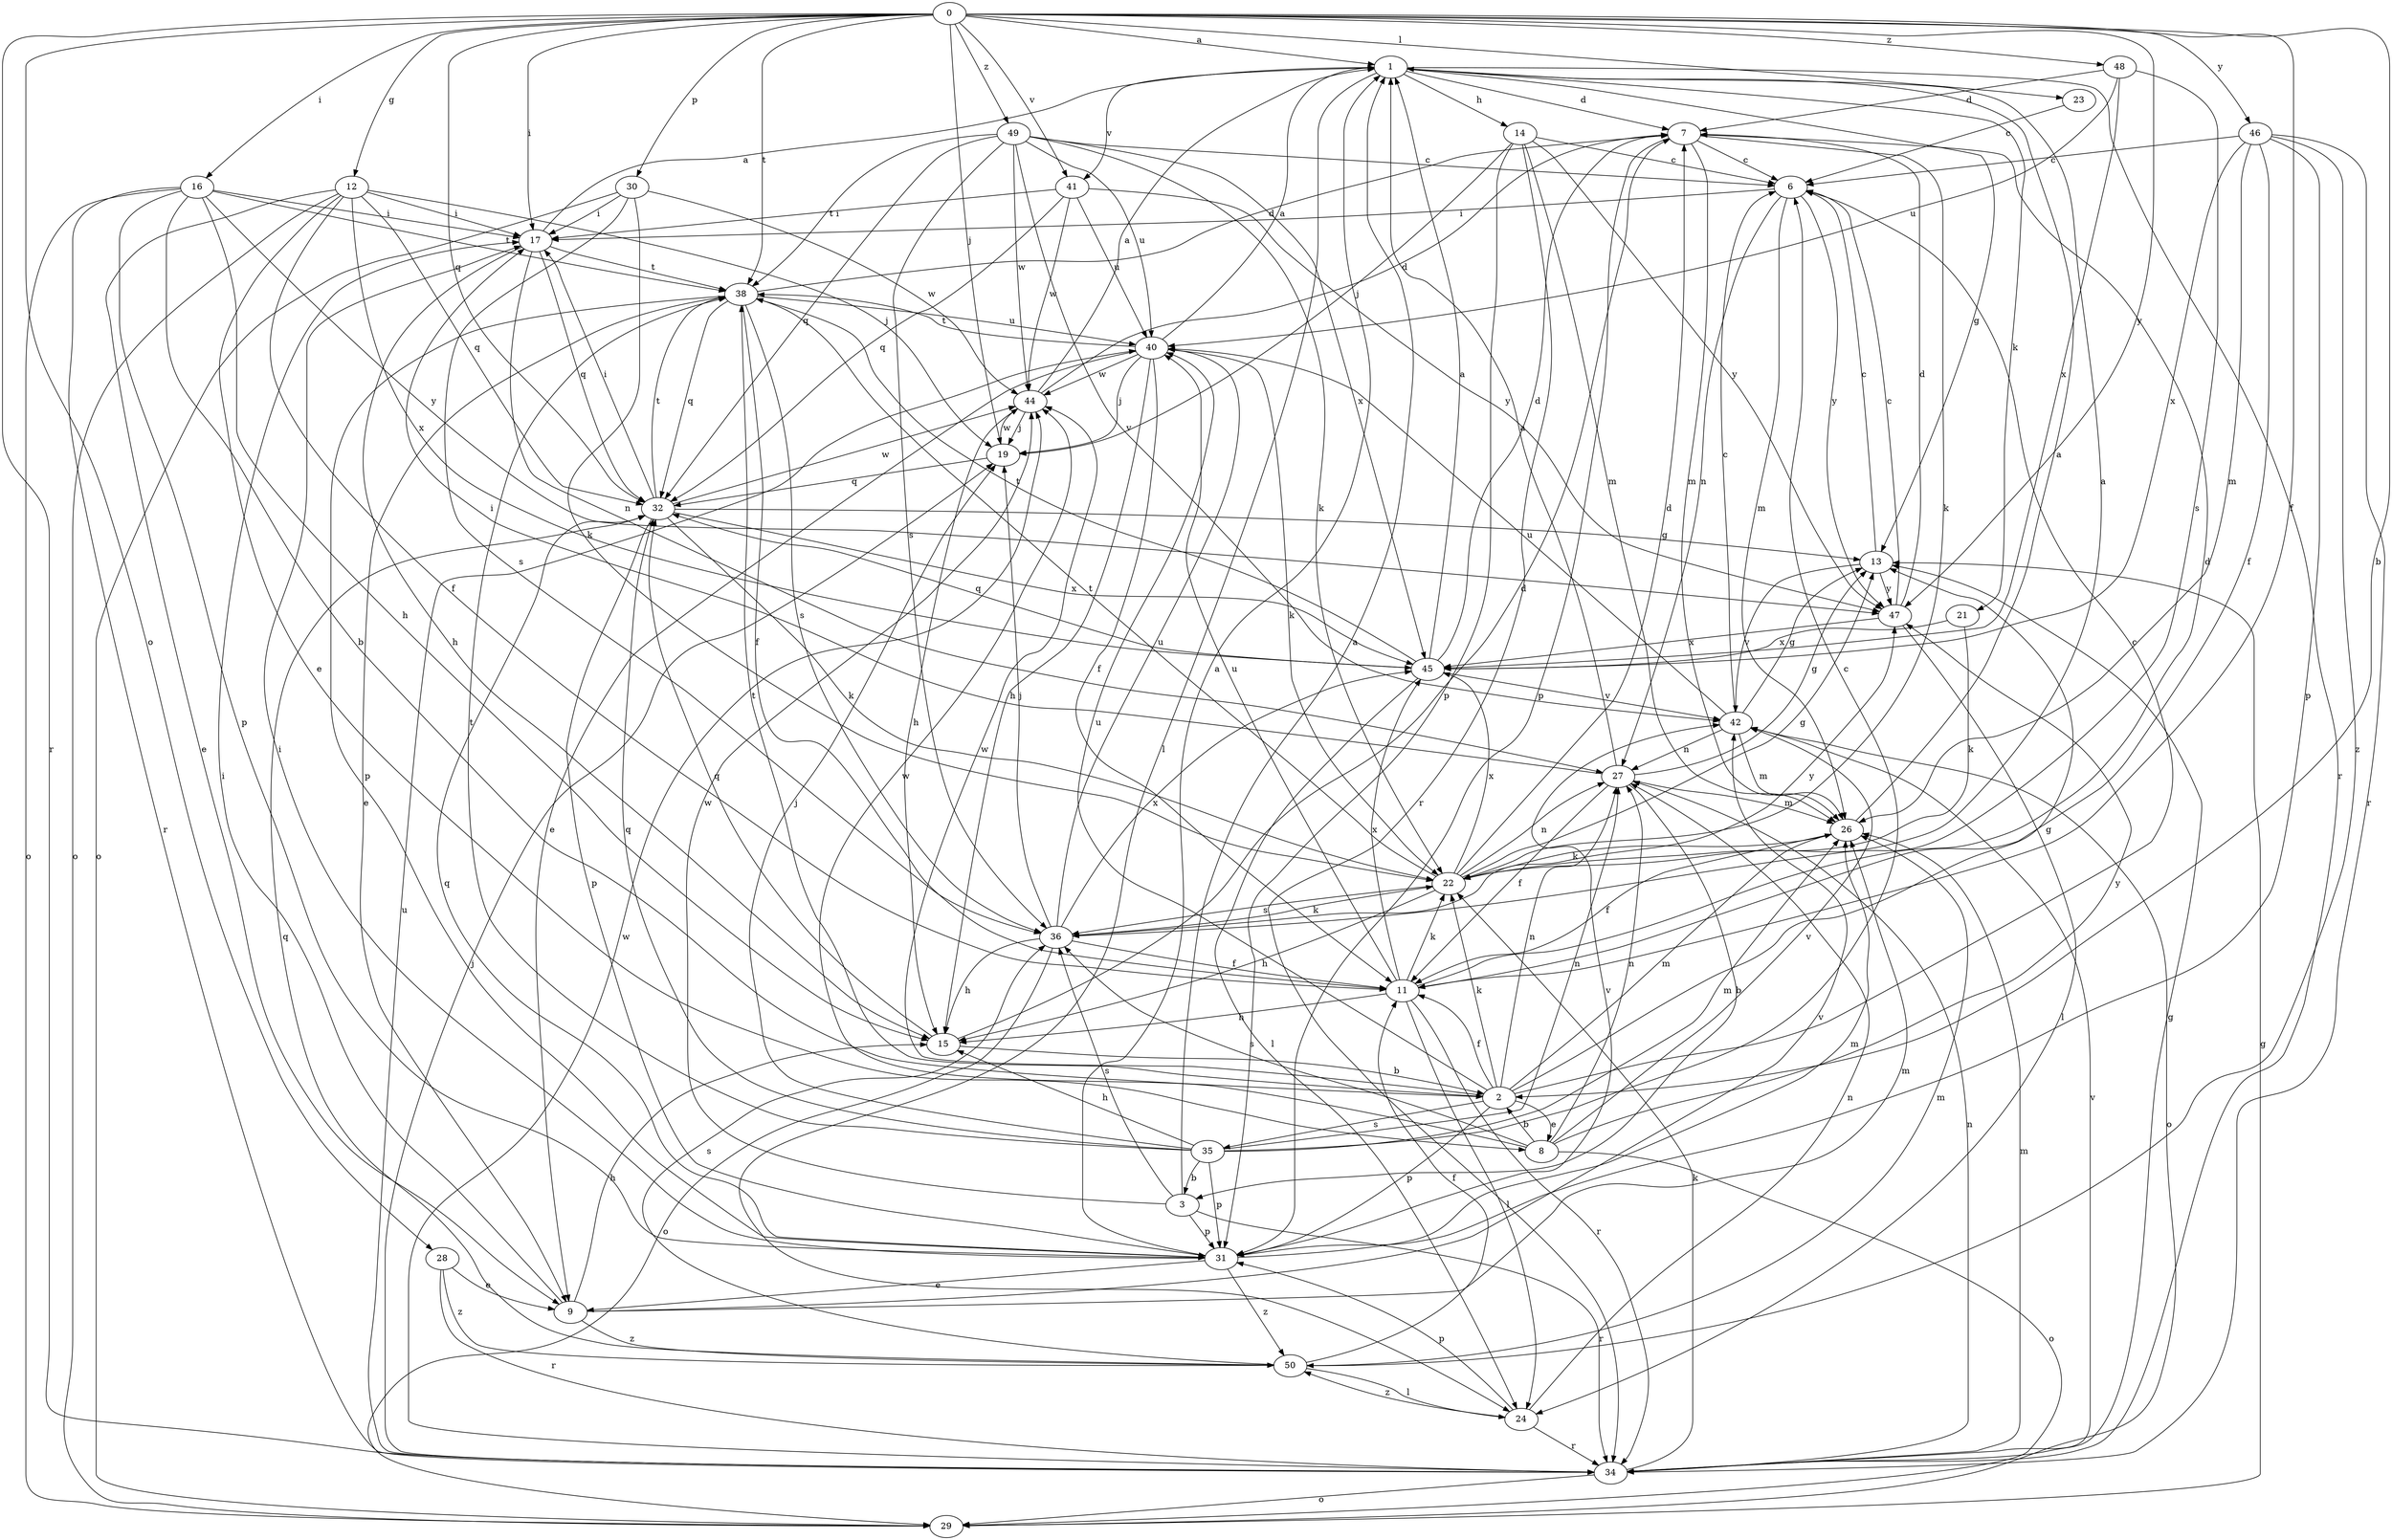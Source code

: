 strict digraph  {
0;
1;
2;
3;
6;
7;
8;
9;
11;
12;
13;
14;
15;
16;
17;
19;
21;
22;
23;
24;
26;
27;
28;
29;
30;
31;
32;
34;
35;
36;
38;
40;
41;
42;
44;
45;
46;
47;
48;
49;
50;
0 -> 1  [label=a];
0 -> 2  [label=b];
0 -> 11  [label=f];
0 -> 12  [label=g];
0 -> 16  [label=i];
0 -> 17  [label=i];
0 -> 19  [label=j];
0 -> 23  [label=l];
0 -> 28  [label=o];
0 -> 30  [label=p];
0 -> 32  [label=q];
0 -> 34  [label=r];
0 -> 38  [label=t];
0 -> 41  [label=v];
0 -> 46  [label=y];
0 -> 47  [label=y];
0 -> 48  [label=z];
0 -> 49  [label=z];
1 -> 7  [label=d];
1 -> 13  [label=g];
1 -> 14  [label=h];
1 -> 21  [label=k];
1 -> 24  [label=l];
1 -> 34  [label=r];
1 -> 41  [label=v];
2 -> 6  [label=c];
2 -> 8  [label=e];
2 -> 11  [label=f];
2 -> 13  [label=g];
2 -> 22  [label=k];
2 -> 26  [label=m];
2 -> 27  [label=n];
2 -> 31  [label=p];
2 -> 35  [label=s];
2 -> 38  [label=t];
2 -> 40  [label=u];
2 -> 44  [label=w];
3 -> 1  [label=a];
3 -> 31  [label=p];
3 -> 34  [label=r];
3 -> 36  [label=s];
3 -> 44  [label=w];
6 -> 17  [label=i];
6 -> 26  [label=m];
6 -> 27  [label=n];
6 -> 47  [label=y];
7 -> 6  [label=c];
7 -> 22  [label=k];
7 -> 26  [label=m];
7 -> 31  [label=p];
8 -> 2  [label=b];
8 -> 27  [label=n];
8 -> 29  [label=o];
8 -> 36  [label=s];
8 -> 42  [label=v];
8 -> 44  [label=w];
8 -> 47  [label=y];
9 -> 15  [label=h];
9 -> 17  [label=i];
9 -> 26  [label=m];
9 -> 42  [label=v];
9 -> 50  [label=z];
11 -> 7  [label=d];
11 -> 15  [label=h];
11 -> 22  [label=k];
11 -> 24  [label=l];
11 -> 34  [label=r];
11 -> 40  [label=u];
11 -> 45  [label=x];
12 -> 8  [label=e];
12 -> 9  [label=e];
12 -> 11  [label=f];
12 -> 17  [label=i];
12 -> 19  [label=j];
12 -> 29  [label=o];
12 -> 32  [label=q];
12 -> 45  [label=x];
13 -> 6  [label=c];
13 -> 42  [label=v];
13 -> 47  [label=y];
14 -> 6  [label=c];
14 -> 19  [label=j];
14 -> 26  [label=m];
14 -> 31  [label=p];
14 -> 34  [label=r];
14 -> 47  [label=y];
15 -> 2  [label=b];
15 -> 7  [label=d];
15 -> 32  [label=q];
16 -> 2  [label=b];
16 -> 15  [label=h];
16 -> 17  [label=i];
16 -> 29  [label=o];
16 -> 31  [label=p];
16 -> 34  [label=r];
16 -> 38  [label=t];
16 -> 47  [label=y];
17 -> 1  [label=a];
17 -> 15  [label=h];
17 -> 27  [label=n];
17 -> 32  [label=q];
17 -> 38  [label=t];
19 -> 32  [label=q];
19 -> 44  [label=w];
21 -> 22  [label=k];
21 -> 45  [label=x];
22 -> 1  [label=a];
22 -> 7  [label=d];
22 -> 13  [label=g];
22 -> 15  [label=h];
22 -> 27  [label=n];
22 -> 36  [label=s];
22 -> 38  [label=t];
22 -> 45  [label=x];
23 -> 6  [label=c];
24 -> 27  [label=n];
24 -> 31  [label=p];
24 -> 34  [label=r];
24 -> 50  [label=z];
26 -> 1  [label=a];
26 -> 11  [label=f];
26 -> 22  [label=k];
27 -> 1  [label=a];
27 -> 3  [label=b];
27 -> 11  [label=f];
27 -> 13  [label=g];
27 -> 17  [label=i];
27 -> 26  [label=m];
28 -> 9  [label=e];
28 -> 34  [label=r];
28 -> 50  [label=z];
29 -> 13  [label=g];
30 -> 17  [label=i];
30 -> 22  [label=k];
30 -> 29  [label=o];
30 -> 36  [label=s];
30 -> 44  [label=w];
31 -> 1  [label=a];
31 -> 9  [label=e];
31 -> 17  [label=i];
31 -> 26  [label=m];
31 -> 32  [label=q];
31 -> 42  [label=v];
31 -> 50  [label=z];
32 -> 13  [label=g];
32 -> 17  [label=i];
32 -> 22  [label=k];
32 -> 31  [label=p];
32 -> 38  [label=t];
32 -> 44  [label=w];
32 -> 45  [label=x];
34 -> 13  [label=g];
34 -> 19  [label=j];
34 -> 22  [label=k];
34 -> 26  [label=m];
34 -> 27  [label=n];
34 -> 29  [label=o];
34 -> 40  [label=u];
34 -> 42  [label=v];
34 -> 44  [label=w];
35 -> 3  [label=b];
35 -> 6  [label=c];
35 -> 15  [label=h];
35 -> 19  [label=j];
35 -> 26  [label=m];
35 -> 27  [label=n];
35 -> 31  [label=p];
35 -> 32  [label=q];
35 -> 38  [label=t];
36 -> 11  [label=f];
36 -> 15  [label=h];
36 -> 19  [label=j];
36 -> 22  [label=k];
36 -> 29  [label=o];
36 -> 40  [label=u];
36 -> 45  [label=x];
36 -> 47  [label=y];
38 -> 7  [label=d];
38 -> 9  [label=e];
38 -> 11  [label=f];
38 -> 31  [label=p];
38 -> 32  [label=q];
38 -> 36  [label=s];
38 -> 40  [label=u];
40 -> 1  [label=a];
40 -> 9  [label=e];
40 -> 11  [label=f];
40 -> 15  [label=h];
40 -> 19  [label=j];
40 -> 22  [label=k];
40 -> 38  [label=t];
40 -> 44  [label=w];
41 -> 17  [label=i];
41 -> 32  [label=q];
41 -> 40  [label=u];
41 -> 44  [label=w];
41 -> 47  [label=y];
42 -> 6  [label=c];
42 -> 13  [label=g];
42 -> 26  [label=m];
42 -> 27  [label=n];
42 -> 29  [label=o];
42 -> 40  [label=u];
44 -> 1  [label=a];
44 -> 7  [label=d];
44 -> 15  [label=h];
44 -> 19  [label=j];
45 -> 1  [label=a];
45 -> 7  [label=d];
45 -> 24  [label=l];
45 -> 32  [label=q];
45 -> 38  [label=t];
45 -> 42  [label=v];
46 -> 6  [label=c];
46 -> 11  [label=f];
46 -> 26  [label=m];
46 -> 31  [label=p];
46 -> 34  [label=r];
46 -> 45  [label=x];
46 -> 50  [label=z];
47 -> 6  [label=c];
47 -> 7  [label=d];
47 -> 24  [label=l];
47 -> 45  [label=x];
48 -> 7  [label=d];
48 -> 36  [label=s];
48 -> 40  [label=u];
48 -> 45  [label=x];
49 -> 6  [label=c];
49 -> 22  [label=k];
49 -> 32  [label=q];
49 -> 36  [label=s];
49 -> 38  [label=t];
49 -> 40  [label=u];
49 -> 42  [label=v];
49 -> 44  [label=w];
49 -> 45  [label=x];
50 -> 11  [label=f];
50 -> 24  [label=l];
50 -> 26  [label=m];
50 -> 32  [label=q];
50 -> 36  [label=s];
}
